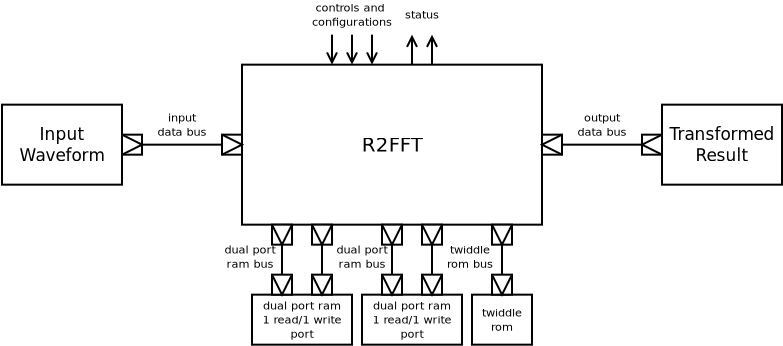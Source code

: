 <?xml version="1.0" encoding="UTF-8"?>
<dia:diagram xmlns:dia="http://www.lysator.liu.se/~alla/dia/">
  <dia:layer name="背景" visible="true" active="true">
    <dia:object type="Standard - Box" version="0" id="O0">
      <dia:attribute name="obj_pos">
        <dia:point val="22,6"/>
      </dia:attribute>
      <dia:attribute name="obj_bb">
        <dia:rectangle val="21.95,5.95;37.05,14.05"/>
      </dia:attribute>
      <dia:attribute name="elem_corner">
        <dia:point val="22,6"/>
      </dia:attribute>
      <dia:attribute name="elem_width">
        <dia:real val="15"/>
      </dia:attribute>
      <dia:attribute name="elem_height">
        <dia:real val="8"/>
      </dia:attribute>
      <dia:attribute name="show_background">
        <dia:boolean val="true"/>
      </dia:attribute>
    </dia:object>
    <dia:object type="Standard - Text" version="1" id="O1">
      <dia:attribute name="obj_pos">
        <dia:point val="29.5,10"/>
      </dia:attribute>
      <dia:attribute name="obj_bb">
        <dia:rectangle val="27.984,9.425;31.016,10.575"/>
      </dia:attribute>
      <dia:attribute name="text">
        <dia:composite type="text">
          <dia:attribute name="string">
            <dia:string>#R2FFT#</dia:string>
          </dia:attribute>
          <dia:attribute name="font">
            <dia:font family="DejaVu Sans" style="0" name="Courier"/>
          </dia:attribute>
          <dia:attribute name="height">
            <dia:real val="1.235"/>
          </dia:attribute>
          <dia:attribute name="pos">
            <dia:point val="29.5,10.342"/>
          </dia:attribute>
          <dia:attribute name="color">
            <dia:color val="#000000"/>
          </dia:attribute>
          <dia:attribute name="alignment">
            <dia:enum val="1"/>
          </dia:attribute>
        </dia:composite>
      </dia:attribute>
      <dia:attribute name="valign">
        <dia:enum val="2"/>
      </dia:attribute>
      <dia:connections>
        <dia:connection handle="0" to="O0" connection="8"/>
      </dia:connections>
    </dia:object>
    <dia:object type="Standard - Box" version="0" id="O2">
      <dia:attribute name="obj_pos">
        <dia:point val="21,9.5"/>
      </dia:attribute>
      <dia:attribute name="obj_bb">
        <dia:rectangle val="20.95,9.45;22.05,10.55"/>
      </dia:attribute>
      <dia:attribute name="elem_corner">
        <dia:point val="21,9.5"/>
      </dia:attribute>
      <dia:attribute name="elem_width">
        <dia:real val="1"/>
      </dia:attribute>
      <dia:attribute name="elem_height">
        <dia:real val="1"/>
      </dia:attribute>
      <dia:attribute name="show_background">
        <dia:boolean val="true"/>
      </dia:attribute>
    </dia:object>
    <dia:object type="Standard - PolyLine" version="0" id="O3">
      <dia:attribute name="obj_pos">
        <dia:point val="21,9.5"/>
      </dia:attribute>
      <dia:attribute name="obj_bb">
        <dia:rectangle val="20.933,9.433;22.112,10.567"/>
      </dia:attribute>
      <dia:attribute name="poly_points">
        <dia:point val="21,9.5"/>
        <dia:point val="22,10"/>
        <dia:point val="21,10.5"/>
      </dia:attribute>
      <dia:connections>
        <dia:connection handle="0" to="O2" connection="0"/>
        <dia:connection handle="1" to="O0" connection="3"/>
        <dia:connection handle="2" to="O2" connection="5"/>
      </dia:connections>
    </dia:object>
    <dia:object type="Standard - Box" version="0" id="O4">
      <dia:attribute name="obj_pos">
        <dia:point val="16,9.5"/>
      </dia:attribute>
      <dia:attribute name="obj_bb">
        <dia:rectangle val="15.95,9.45;17.05,10.55"/>
      </dia:attribute>
      <dia:attribute name="elem_corner">
        <dia:point val="16,9.5"/>
      </dia:attribute>
      <dia:attribute name="elem_width">
        <dia:real val="1"/>
      </dia:attribute>
      <dia:attribute name="elem_height">
        <dia:real val="1"/>
      </dia:attribute>
      <dia:attribute name="show_background">
        <dia:boolean val="true"/>
      </dia:attribute>
    </dia:object>
    <dia:object type="Standard - PolyLine" version="0" id="O5">
      <dia:attribute name="obj_pos">
        <dia:point val="16,9.5"/>
      </dia:attribute>
      <dia:attribute name="obj_bb">
        <dia:rectangle val="15.933,9.433;17.112,10.567"/>
      </dia:attribute>
      <dia:attribute name="poly_points">
        <dia:point val="16,9.5"/>
        <dia:point val="17,10"/>
        <dia:point val="16,10.5"/>
      </dia:attribute>
      <dia:connections>
        <dia:connection handle="0" to="O4" connection="0"/>
        <dia:connection handle="1" to="O4" connection="4"/>
        <dia:connection handle="2" to="O4" connection="5"/>
      </dia:connections>
    </dia:object>
    <dia:object type="Standard - PolyLine" version="0" id="O6">
      <dia:attribute name="obj_pos">
        <dia:point val="17,10"/>
      </dia:attribute>
      <dia:attribute name="obj_bb">
        <dia:rectangle val="16.95,9.95;21.05,10.05"/>
      </dia:attribute>
      <dia:attribute name="poly_points">
        <dia:point val="17,10"/>
        <dia:point val="21,10"/>
      </dia:attribute>
      <dia:connections>
        <dia:connection handle="0" to="O4" connection="4"/>
        <dia:connection handle="1" to="O2" connection="3"/>
      </dia:connections>
    </dia:object>
    <dia:object type="Standard - Box" version="0" id="O7">
      <dia:attribute name="obj_pos">
        <dia:point val="10,8"/>
      </dia:attribute>
      <dia:attribute name="obj_bb">
        <dia:rectangle val="9.95,7.95;16.05,12.05"/>
      </dia:attribute>
      <dia:attribute name="elem_corner">
        <dia:point val="10,8"/>
      </dia:attribute>
      <dia:attribute name="elem_width">
        <dia:real val="6"/>
      </dia:attribute>
      <dia:attribute name="elem_height">
        <dia:real val="4"/>
      </dia:attribute>
      <dia:attribute name="show_background">
        <dia:boolean val="true"/>
      </dia:attribute>
    </dia:object>
    <dia:object type="Standard - Text" version="1" id="O8">
      <dia:attribute name="obj_pos">
        <dia:point val="13,10"/>
      </dia:attribute>
      <dia:attribute name="obj_bb">
        <dia:rectangle val="10.85,8.977;15.15,11.023"/>
      </dia:attribute>
      <dia:attribute name="text">
        <dia:composite type="text">
          <dia:attribute name="string">
            <dia:string>#Input
Waveform#</dia:string>
          </dia:attribute>
          <dia:attribute name="font">
            <dia:font family="DejaVu Sans" style="0" name="Courier"/>
          </dia:attribute>
          <dia:attribute name="height">
            <dia:real val="1.058"/>
          </dia:attribute>
          <dia:attribute name="pos">
            <dia:point val="13,9.765"/>
          </dia:attribute>
          <dia:attribute name="color">
            <dia:color val="#000000"/>
          </dia:attribute>
          <dia:attribute name="alignment">
            <dia:enum val="1"/>
          </dia:attribute>
        </dia:composite>
      </dia:attribute>
      <dia:attribute name="valign">
        <dia:enum val="2"/>
      </dia:attribute>
      <dia:connections>
        <dia:connection handle="0" to="O7" connection="8"/>
      </dia:connections>
    </dia:object>
    <dia:object type="Standard - Text" version="1" id="O9">
      <dia:attribute name="obj_pos">
        <dia:point val="19,9"/>
      </dia:attribute>
      <dia:attribute name="obj_bb">
        <dia:rectangle val="17.77,8.318;20.23,9.682"/>
      </dia:attribute>
      <dia:attribute name="text">
        <dia:composite type="text">
          <dia:attribute name="string">
            <dia:string>#input
data bus#</dia:string>
          </dia:attribute>
          <dia:attribute name="font">
            <dia:font family="DejaVu Sans" style="0" name="Courier"/>
          </dia:attribute>
          <dia:attribute name="height">
            <dia:real val="0.706"/>
          </dia:attribute>
          <dia:attribute name="pos">
            <dia:point val="19,8.843"/>
          </dia:attribute>
          <dia:attribute name="color">
            <dia:color val="#000000"/>
          </dia:attribute>
          <dia:attribute name="alignment">
            <dia:enum val="1"/>
          </dia:attribute>
        </dia:composite>
      </dia:attribute>
      <dia:attribute name="valign">
        <dia:enum val="2"/>
      </dia:attribute>
    </dia:object>
    <dia:object type="Standard - Box" version="0" id="O10">
      <dia:attribute name="obj_pos">
        <dia:point val="23.5,14"/>
      </dia:attribute>
      <dia:attribute name="obj_bb">
        <dia:rectangle val="23.45,13.95;24.55,15.05"/>
      </dia:attribute>
      <dia:attribute name="elem_corner">
        <dia:point val="23.5,14"/>
      </dia:attribute>
      <dia:attribute name="elem_width">
        <dia:real val="1"/>
      </dia:attribute>
      <dia:attribute name="elem_height">
        <dia:real val="1"/>
      </dia:attribute>
      <dia:attribute name="show_background">
        <dia:boolean val="true"/>
      </dia:attribute>
    </dia:object>
    <dia:object type="Standard - PolyLine" version="0" id="O11">
      <dia:attribute name="obj_pos">
        <dia:point val="23.5,14"/>
      </dia:attribute>
      <dia:attribute name="obj_bb">
        <dia:rectangle val="23.433,13.933;24.567,15.112"/>
      </dia:attribute>
      <dia:attribute name="poly_points">
        <dia:point val="23.5,14"/>
        <dia:point val="24,15"/>
        <dia:point val="24.5,14"/>
      </dia:attribute>
      <dia:connections>
        <dia:connection handle="0" to="O10" connection="0"/>
        <dia:connection handle="1" to="O10" connection="6"/>
        <dia:connection handle="2" to="O10" connection="2"/>
      </dia:connections>
    </dia:object>
    <dia:object type="Standard - Box" version="0" id="O12">
      <dia:attribute name="obj_pos">
        <dia:point val="25.5,14"/>
      </dia:attribute>
      <dia:attribute name="obj_bb">
        <dia:rectangle val="25.45,13.95;26.55,15.05"/>
      </dia:attribute>
      <dia:attribute name="elem_corner">
        <dia:point val="25.5,14"/>
      </dia:attribute>
      <dia:attribute name="elem_width">
        <dia:real val="1"/>
      </dia:attribute>
      <dia:attribute name="elem_height">
        <dia:real val="1"/>
      </dia:attribute>
      <dia:attribute name="show_background">
        <dia:boolean val="true"/>
      </dia:attribute>
    </dia:object>
    <dia:object type="Standard - PolyLine" version="0" id="O13">
      <dia:attribute name="obj_pos">
        <dia:point val="25.5,14"/>
      </dia:attribute>
      <dia:attribute name="obj_bb">
        <dia:rectangle val="25.433,13.933;26.567,15.112"/>
      </dia:attribute>
      <dia:attribute name="poly_points">
        <dia:point val="25.5,14"/>
        <dia:point val="26,15"/>
        <dia:point val="26.5,14"/>
      </dia:attribute>
      <dia:connections>
        <dia:connection handle="0" to="O12" connection="0"/>
        <dia:connection handle="1" to="O12" connection="6"/>
        <dia:connection handle="2" to="O12" connection="2"/>
      </dia:connections>
    </dia:object>
    <dia:object type="Standard - Box" version="0" id="O14">
      <dia:attribute name="obj_pos">
        <dia:point val="29,14"/>
      </dia:attribute>
      <dia:attribute name="obj_bb">
        <dia:rectangle val="28.95,13.95;30.05,15.05"/>
      </dia:attribute>
      <dia:attribute name="elem_corner">
        <dia:point val="29,14"/>
      </dia:attribute>
      <dia:attribute name="elem_width">
        <dia:real val="1"/>
      </dia:attribute>
      <dia:attribute name="elem_height">
        <dia:real val="1"/>
      </dia:attribute>
      <dia:attribute name="show_background">
        <dia:boolean val="true"/>
      </dia:attribute>
    </dia:object>
    <dia:object type="Standard - PolyLine" version="0" id="O15">
      <dia:attribute name="obj_pos">
        <dia:point val="29,14"/>
      </dia:attribute>
      <dia:attribute name="obj_bb">
        <dia:rectangle val="28.933,13.933;30.067,15.112"/>
      </dia:attribute>
      <dia:attribute name="poly_points">
        <dia:point val="29,14"/>
        <dia:point val="29.5,15"/>
        <dia:point val="30,14"/>
      </dia:attribute>
      <dia:connections>
        <dia:connection handle="0" to="O14" connection="0"/>
        <dia:connection handle="1" to="O14" connection="6"/>
        <dia:connection handle="2" to="O14" connection="2"/>
      </dia:connections>
    </dia:object>
    <dia:object type="Standard - Box" version="0" id="O16">
      <dia:attribute name="obj_pos">
        <dia:point val="31,14"/>
      </dia:attribute>
      <dia:attribute name="obj_bb">
        <dia:rectangle val="30.95,13.95;32.05,15.05"/>
      </dia:attribute>
      <dia:attribute name="elem_corner">
        <dia:point val="31,14"/>
      </dia:attribute>
      <dia:attribute name="elem_width">
        <dia:real val="1"/>
      </dia:attribute>
      <dia:attribute name="elem_height">
        <dia:real val="1"/>
      </dia:attribute>
      <dia:attribute name="show_background">
        <dia:boolean val="true"/>
      </dia:attribute>
    </dia:object>
    <dia:object type="Standard - PolyLine" version="0" id="O17">
      <dia:attribute name="obj_pos">
        <dia:point val="31,14"/>
      </dia:attribute>
      <dia:attribute name="obj_bb">
        <dia:rectangle val="30.933,13.933;32.067,15.112"/>
      </dia:attribute>
      <dia:attribute name="poly_points">
        <dia:point val="31,14"/>
        <dia:point val="31.5,15"/>
        <dia:point val="32,14"/>
      </dia:attribute>
      <dia:connections>
        <dia:connection handle="0" to="O16" connection="0"/>
        <dia:connection handle="1" to="O16" connection="6"/>
        <dia:connection handle="2" to="O16" connection="2"/>
      </dia:connections>
    </dia:object>
    <dia:object type="Standard - Box" version="0" id="O18">
      <dia:attribute name="obj_pos">
        <dia:point val="34.5,14"/>
      </dia:attribute>
      <dia:attribute name="obj_bb">
        <dia:rectangle val="34.45,13.95;35.55,15.05"/>
      </dia:attribute>
      <dia:attribute name="elem_corner">
        <dia:point val="34.5,14"/>
      </dia:attribute>
      <dia:attribute name="elem_width">
        <dia:real val="1"/>
      </dia:attribute>
      <dia:attribute name="elem_height">
        <dia:real val="1"/>
      </dia:attribute>
      <dia:attribute name="show_background">
        <dia:boolean val="true"/>
      </dia:attribute>
    </dia:object>
    <dia:object type="Standard - PolyLine" version="0" id="O19">
      <dia:attribute name="obj_pos">
        <dia:point val="34.5,14"/>
      </dia:attribute>
      <dia:attribute name="obj_bb">
        <dia:rectangle val="34.433,13.933;35.567,15.112"/>
      </dia:attribute>
      <dia:attribute name="poly_points">
        <dia:point val="34.5,14"/>
        <dia:point val="35,15"/>
        <dia:point val="35.5,14"/>
      </dia:attribute>
      <dia:connections>
        <dia:connection handle="0" to="O18" connection="0"/>
        <dia:connection handle="1" to="O18" connection="6"/>
        <dia:connection handle="2" to="O18" connection="2"/>
      </dia:connections>
    </dia:object>
    <dia:object type="Standard - Box" version="0" id="O20">
      <dia:attribute name="obj_pos">
        <dia:point val="22.5,17.5"/>
      </dia:attribute>
      <dia:attribute name="obj_bb">
        <dia:rectangle val="22.45,17.45;27.55,20.05"/>
      </dia:attribute>
      <dia:attribute name="elem_corner">
        <dia:point val="22.5,17.5"/>
      </dia:attribute>
      <dia:attribute name="elem_width">
        <dia:real val="5"/>
      </dia:attribute>
      <dia:attribute name="elem_height">
        <dia:real val="2.5"/>
      </dia:attribute>
      <dia:attribute name="show_background">
        <dia:boolean val="true"/>
      </dia:attribute>
    </dia:object>
    <dia:object type="Standard - Box" version="0" id="O21">
      <dia:attribute name="obj_pos">
        <dia:point val="28,17.5"/>
      </dia:attribute>
      <dia:attribute name="obj_bb">
        <dia:rectangle val="27.95,17.45;33.05,20.05"/>
      </dia:attribute>
      <dia:attribute name="elem_corner">
        <dia:point val="28,17.5"/>
      </dia:attribute>
      <dia:attribute name="elem_width">
        <dia:real val="5"/>
      </dia:attribute>
      <dia:attribute name="elem_height">
        <dia:real val="2.5"/>
      </dia:attribute>
      <dia:attribute name="show_background">
        <dia:boolean val="true"/>
      </dia:attribute>
    </dia:object>
    <dia:object type="Standard - Box" version="0" id="O22">
      <dia:attribute name="obj_pos">
        <dia:point val="33.5,17.5"/>
      </dia:attribute>
      <dia:attribute name="obj_bb">
        <dia:rectangle val="33.45,17.45;36.55,20.05"/>
      </dia:attribute>
      <dia:attribute name="elem_corner">
        <dia:point val="33.5,17.5"/>
      </dia:attribute>
      <dia:attribute name="elem_width">
        <dia:real val="3"/>
      </dia:attribute>
      <dia:attribute name="elem_height">
        <dia:real val="2.5"/>
      </dia:attribute>
      <dia:attribute name="show_background">
        <dia:boolean val="true"/>
      </dia:attribute>
    </dia:object>
    <dia:object type="Standard - Box" version="0" id="O23">
      <dia:attribute name="obj_pos">
        <dia:point val="23.5,16.5"/>
      </dia:attribute>
      <dia:attribute name="obj_bb">
        <dia:rectangle val="23.45,16.45;24.55,17.55"/>
      </dia:attribute>
      <dia:attribute name="elem_corner">
        <dia:point val="23.5,16.5"/>
      </dia:attribute>
      <dia:attribute name="elem_width">
        <dia:real val="1"/>
      </dia:attribute>
      <dia:attribute name="elem_height">
        <dia:real val="1"/>
      </dia:attribute>
      <dia:attribute name="show_background">
        <dia:boolean val="true"/>
      </dia:attribute>
    </dia:object>
    <dia:object type="Standard - PolyLine" version="0" id="O24">
      <dia:attribute name="obj_pos">
        <dia:point val="23.5,16.5"/>
      </dia:attribute>
      <dia:attribute name="obj_bb">
        <dia:rectangle val="23.433,16.433;24.567,17.612"/>
      </dia:attribute>
      <dia:attribute name="poly_points">
        <dia:point val="23.5,16.5"/>
        <dia:point val="24,17.5"/>
        <dia:point val="24.5,16.5"/>
      </dia:attribute>
      <dia:connections>
        <dia:connection handle="0" to="O23" connection="0"/>
        <dia:connection handle="1" to="O23" connection="6"/>
        <dia:connection handle="2" to="O23" connection="2"/>
      </dia:connections>
    </dia:object>
    <dia:object type="Standard - Box" version="0" id="O25">
      <dia:attribute name="obj_pos">
        <dia:point val="25.5,16.5"/>
      </dia:attribute>
      <dia:attribute name="obj_bb">
        <dia:rectangle val="25.45,16.45;26.55,17.55"/>
      </dia:attribute>
      <dia:attribute name="elem_corner">
        <dia:point val="25.5,16.5"/>
      </dia:attribute>
      <dia:attribute name="elem_width">
        <dia:real val="1"/>
      </dia:attribute>
      <dia:attribute name="elem_height">
        <dia:real val="1"/>
      </dia:attribute>
      <dia:attribute name="show_background">
        <dia:boolean val="true"/>
      </dia:attribute>
    </dia:object>
    <dia:object type="Standard - PolyLine" version="0" id="O26">
      <dia:attribute name="obj_pos">
        <dia:point val="25.5,16.5"/>
      </dia:attribute>
      <dia:attribute name="obj_bb">
        <dia:rectangle val="25.433,16.433;26.567,17.612"/>
      </dia:attribute>
      <dia:attribute name="poly_points">
        <dia:point val="25.5,16.5"/>
        <dia:point val="26,17.5"/>
        <dia:point val="26.5,16.5"/>
      </dia:attribute>
      <dia:connections>
        <dia:connection handle="0" to="O25" connection="0"/>
        <dia:connection handle="1" to="O25" connection="6"/>
        <dia:connection handle="2" to="O25" connection="2"/>
      </dia:connections>
    </dia:object>
    <dia:object type="Standard - Box" version="0" id="O27">
      <dia:attribute name="obj_pos">
        <dia:point val="29,16.5"/>
      </dia:attribute>
      <dia:attribute name="obj_bb">
        <dia:rectangle val="28.95,16.45;30.05,17.55"/>
      </dia:attribute>
      <dia:attribute name="elem_corner">
        <dia:point val="29,16.5"/>
      </dia:attribute>
      <dia:attribute name="elem_width">
        <dia:real val="1"/>
      </dia:attribute>
      <dia:attribute name="elem_height">
        <dia:real val="1"/>
      </dia:attribute>
      <dia:attribute name="show_background">
        <dia:boolean val="true"/>
      </dia:attribute>
    </dia:object>
    <dia:object type="Standard - PolyLine" version="0" id="O28">
      <dia:attribute name="obj_pos">
        <dia:point val="29,16.5"/>
      </dia:attribute>
      <dia:attribute name="obj_bb">
        <dia:rectangle val="28.933,16.433;30.067,17.612"/>
      </dia:attribute>
      <dia:attribute name="poly_points">
        <dia:point val="29,16.5"/>
        <dia:point val="29.5,17.5"/>
        <dia:point val="30,16.5"/>
      </dia:attribute>
      <dia:connections>
        <dia:connection handle="0" to="O27" connection="0"/>
        <dia:connection handle="1" to="O27" connection="6"/>
        <dia:connection handle="2" to="O27" connection="2"/>
      </dia:connections>
    </dia:object>
    <dia:object type="Standard - Box" version="0" id="O29">
      <dia:attribute name="obj_pos">
        <dia:point val="31,16.5"/>
      </dia:attribute>
      <dia:attribute name="obj_bb">
        <dia:rectangle val="30.95,16.45;32.05,17.55"/>
      </dia:attribute>
      <dia:attribute name="elem_corner">
        <dia:point val="31,16.5"/>
      </dia:attribute>
      <dia:attribute name="elem_width">
        <dia:real val="1"/>
      </dia:attribute>
      <dia:attribute name="elem_height">
        <dia:real val="1"/>
      </dia:attribute>
      <dia:attribute name="show_background">
        <dia:boolean val="true"/>
      </dia:attribute>
    </dia:object>
    <dia:object type="Standard - PolyLine" version="0" id="O30">
      <dia:attribute name="obj_pos">
        <dia:point val="31,16.5"/>
      </dia:attribute>
      <dia:attribute name="obj_bb">
        <dia:rectangle val="30.933,16.433;32.067,17.612"/>
      </dia:attribute>
      <dia:attribute name="poly_points">
        <dia:point val="31,16.5"/>
        <dia:point val="31.5,17.5"/>
        <dia:point val="32,16.5"/>
      </dia:attribute>
      <dia:connections>
        <dia:connection handle="0" to="O29" connection="0"/>
        <dia:connection handle="1" to="O29" connection="6"/>
        <dia:connection handle="2" to="O29" connection="2"/>
      </dia:connections>
    </dia:object>
    <dia:object type="Standard - Box" version="0" id="O31">
      <dia:attribute name="obj_pos">
        <dia:point val="34.5,16.5"/>
      </dia:attribute>
      <dia:attribute name="obj_bb">
        <dia:rectangle val="34.45,16.45;35.55,17.55"/>
      </dia:attribute>
      <dia:attribute name="elem_corner">
        <dia:point val="34.5,16.5"/>
      </dia:attribute>
      <dia:attribute name="elem_width">
        <dia:real val="1"/>
      </dia:attribute>
      <dia:attribute name="elem_height">
        <dia:real val="1"/>
      </dia:attribute>
      <dia:attribute name="show_background">
        <dia:boolean val="true"/>
      </dia:attribute>
    </dia:object>
    <dia:object type="Standard - PolyLine" version="0" id="O32">
      <dia:attribute name="obj_pos">
        <dia:point val="34.5,16.5"/>
      </dia:attribute>
      <dia:attribute name="obj_bb">
        <dia:rectangle val="34.433,16.433;35.567,17.612"/>
      </dia:attribute>
      <dia:attribute name="poly_points">
        <dia:point val="34.5,16.5"/>
        <dia:point val="35,17.5"/>
        <dia:point val="35.5,16.5"/>
      </dia:attribute>
      <dia:connections>
        <dia:connection handle="0" to="O31" connection="0"/>
        <dia:connection handle="1" to="O31" connection="6"/>
        <dia:connection handle="2" to="O31" connection="2"/>
      </dia:connections>
    </dia:object>
    <dia:object type="Standard - PolyLine" version="0" id="O33">
      <dia:attribute name="obj_pos">
        <dia:point val="24,15"/>
      </dia:attribute>
      <dia:attribute name="obj_bb">
        <dia:rectangle val="23.95,14.95;24.05,16.55"/>
      </dia:attribute>
      <dia:attribute name="poly_points">
        <dia:point val="24,15"/>
        <dia:point val="24,16.5"/>
      </dia:attribute>
      <dia:connections>
        <dia:connection handle="0" to="O10" connection="6"/>
        <dia:connection handle="1" to="O23" connection="1"/>
      </dia:connections>
    </dia:object>
    <dia:object type="Standard - PolyLine" version="0" id="O34">
      <dia:attribute name="obj_pos">
        <dia:point val="26,15"/>
      </dia:attribute>
      <dia:attribute name="obj_bb">
        <dia:rectangle val="25.95,14.95;26.05,16.55"/>
      </dia:attribute>
      <dia:attribute name="poly_points">
        <dia:point val="26,15"/>
        <dia:point val="26,16.5"/>
      </dia:attribute>
      <dia:connections>
        <dia:connection handle="0" to="O12" connection="6"/>
        <dia:connection handle="1" to="O25" connection="1"/>
      </dia:connections>
    </dia:object>
    <dia:object type="Standard - PolyLine" version="0" id="O35">
      <dia:attribute name="obj_pos">
        <dia:point val="29.5,15"/>
      </dia:attribute>
      <dia:attribute name="obj_bb">
        <dia:rectangle val="29.45,14.95;29.55,16.55"/>
      </dia:attribute>
      <dia:attribute name="poly_points">
        <dia:point val="29.5,15"/>
        <dia:point val="29.5,16.5"/>
      </dia:attribute>
      <dia:connections>
        <dia:connection handle="0" to="O14" connection="6"/>
        <dia:connection handle="1" to="O27" connection="1"/>
      </dia:connections>
    </dia:object>
    <dia:object type="Standard - PolyLine" version="0" id="O36">
      <dia:attribute name="obj_pos">
        <dia:point val="31.5,15"/>
      </dia:attribute>
      <dia:attribute name="obj_bb">
        <dia:rectangle val="31.45,14.95;31.55,16.55"/>
      </dia:attribute>
      <dia:attribute name="poly_points">
        <dia:point val="31.5,15"/>
        <dia:point val="31.5,16.5"/>
      </dia:attribute>
      <dia:connections>
        <dia:connection handle="0" to="O16" connection="6"/>
        <dia:connection handle="1" to="O29" connection="1"/>
      </dia:connections>
    </dia:object>
    <dia:object type="Standard - PolyLine" version="0" id="O37">
      <dia:attribute name="obj_pos">
        <dia:point val="35,15"/>
      </dia:attribute>
      <dia:attribute name="obj_bb">
        <dia:rectangle val="34.95,14.95;35.05,16.55"/>
      </dia:attribute>
      <dia:attribute name="poly_points">
        <dia:point val="35,15"/>
        <dia:point val="35,16.5"/>
      </dia:attribute>
      <dia:connections>
        <dia:connection handle="0" to="O18" connection="6"/>
        <dia:connection handle="1" to="O31" connection="1"/>
      </dia:connections>
    </dia:object>
    <dia:object type="Standard - Text" version="1" id="O38">
      <dia:attribute name="obj_pos">
        <dia:point val="25,18.75"/>
      </dia:attribute>
      <dia:attribute name="obj_bb">
        <dia:rectangle val="23.019,17.691;26.998,19.809"/>
      </dia:attribute>
      <dia:attribute name="text">
        <dia:composite type="text">
          <dia:attribute name="string">
            <dia:string>#dual port ram
1 read/1 write
port#</dia:string>
          </dia:attribute>
          <dia:attribute name="font">
            <dia:font family="DejaVu Sans" style="0" name="Courier"/>
          </dia:attribute>
          <dia:attribute name="height">
            <dia:real val="0.706"/>
          </dia:attribute>
          <dia:attribute name="pos">
            <dia:point val="25,18.233"/>
          </dia:attribute>
          <dia:attribute name="color">
            <dia:color val="#000000"/>
          </dia:attribute>
          <dia:attribute name="alignment">
            <dia:enum val="1"/>
          </dia:attribute>
        </dia:composite>
      </dia:attribute>
      <dia:attribute name="valign">
        <dia:enum val="2"/>
      </dia:attribute>
      <dia:connections>
        <dia:connection handle="0" to="O20" connection="8"/>
      </dia:connections>
    </dia:object>
    <dia:object type="Standard - Text" version="1" id="O39">
      <dia:attribute name="obj_pos">
        <dia:point val="30.5,18.75"/>
      </dia:attribute>
      <dia:attribute name="obj_bb">
        <dia:rectangle val="28.519,17.716;32.481,19.784"/>
      </dia:attribute>
      <dia:attribute name="text">
        <dia:composite type="text">
          <dia:attribute name="string">
            <dia:string>#dual port ram
1 read/1 write
port#</dia:string>
          </dia:attribute>
          <dia:attribute name="font">
            <dia:font family="DejaVu Sans" style="0" name="Courier"/>
          </dia:attribute>
          <dia:attribute name="height">
            <dia:real val="0.706"/>
          </dia:attribute>
          <dia:attribute name="pos">
            <dia:point val="30.5,18.241"/>
          </dia:attribute>
          <dia:attribute name="color">
            <dia:color val="#000000"/>
          </dia:attribute>
          <dia:attribute name="alignment">
            <dia:enum val="1"/>
          </dia:attribute>
        </dia:composite>
      </dia:attribute>
      <dia:attribute name="valign">
        <dia:enum val="2"/>
      </dia:attribute>
      <dia:connections>
        <dia:connection handle="0" to="O21" connection="8"/>
      </dia:connections>
    </dia:object>
    <dia:object type="Standard - Text" version="1" id="O40">
      <dia:attribute name="obj_pos">
        <dia:point val="35,18.75"/>
      </dia:attribute>
      <dia:attribute name="obj_bb">
        <dia:rectangle val="33.969,18.044;36.048,19.456"/>
      </dia:attribute>
      <dia:attribute name="text">
        <dia:composite type="text">
          <dia:attribute name="string">
            <dia:string>#twiddle
rom#</dia:string>
          </dia:attribute>
          <dia:attribute name="font">
            <dia:font family="DejaVu Sans" style="0" name="Courier"/>
          </dia:attribute>
          <dia:attribute name="height">
            <dia:real val="0.706"/>
          </dia:attribute>
          <dia:attribute name="pos">
            <dia:point val="35,18.585"/>
          </dia:attribute>
          <dia:attribute name="color">
            <dia:color val="#000000"/>
          </dia:attribute>
          <dia:attribute name="alignment">
            <dia:enum val="1"/>
          </dia:attribute>
        </dia:composite>
      </dia:attribute>
      <dia:attribute name="valign">
        <dia:enum val="2"/>
      </dia:attribute>
      <dia:connections>
        <dia:connection handle="0" to="O22" connection="8"/>
      </dia:connections>
    </dia:object>
    <dia:object type="Standard - Text" version="1" id="O41">
      <dia:attribute name="obj_pos">
        <dia:point val="22.4,15.6"/>
      </dia:attribute>
      <dia:attribute name="obj_bb">
        <dia:rectangle val="21.122,14.918;23.677,16.282"/>
      </dia:attribute>
      <dia:attribute name="text">
        <dia:composite type="text">
          <dia:attribute name="string">
            <dia:string>#dual port
ram bus#</dia:string>
          </dia:attribute>
          <dia:attribute name="font">
            <dia:font family="DejaVu Sans" style="0" name="Courier"/>
          </dia:attribute>
          <dia:attribute name="height">
            <dia:real val="0.706"/>
          </dia:attribute>
          <dia:attribute name="pos">
            <dia:point val="22.4,15.444"/>
          </dia:attribute>
          <dia:attribute name="color">
            <dia:color val="#000000"/>
          </dia:attribute>
          <dia:attribute name="alignment">
            <dia:enum val="1"/>
          </dia:attribute>
        </dia:composite>
      </dia:attribute>
      <dia:attribute name="valign">
        <dia:enum val="2"/>
      </dia:attribute>
    </dia:object>
    <dia:object type="Standard - Text" version="1" id="O42">
      <dia:attribute name="obj_pos">
        <dia:point val="28,15.6"/>
      </dia:attribute>
      <dia:attribute name="obj_bb">
        <dia:rectangle val="26.723,14.918;29.277,16.282"/>
      </dia:attribute>
      <dia:attribute name="text">
        <dia:composite type="text">
          <dia:attribute name="string">
            <dia:string>#dual port
ram bus#</dia:string>
          </dia:attribute>
          <dia:attribute name="font">
            <dia:font family="DejaVu Sans" style="0" name="Courier"/>
          </dia:attribute>
          <dia:attribute name="height">
            <dia:real val="0.706"/>
          </dia:attribute>
          <dia:attribute name="pos">
            <dia:point val="28,15.444"/>
          </dia:attribute>
          <dia:attribute name="color">
            <dia:color val="#000000"/>
          </dia:attribute>
          <dia:attribute name="alignment">
            <dia:enum val="1"/>
          </dia:attribute>
        </dia:composite>
      </dia:attribute>
      <dia:attribute name="valign">
        <dia:enum val="2"/>
      </dia:attribute>
    </dia:object>
    <dia:object type="Standard - Text" version="1" id="O43">
      <dia:attribute name="obj_pos">
        <dia:point val="33.4,15.6"/>
      </dia:attribute>
      <dia:attribute name="obj_bb">
        <dia:rectangle val="32.248,14.894;34.569,16.306"/>
      </dia:attribute>
      <dia:attribute name="text">
        <dia:composite type="text">
          <dia:attribute name="string">
            <dia:string>#twiddle
rom bus#</dia:string>
          </dia:attribute>
          <dia:attribute name="font">
            <dia:font family="DejaVu Sans" style="0" name="Courier"/>
          </dia:attribute>
          <dia:attribute name="height">
            <dia:real val="0.706"/>
          </dia:attribute>
          <dia:attribute name="pos">
            <dia:point val="33.4,15.435"/>
          </dia:attribute>
          <dia:attribute name="color">
            <dia:color val="#000000"/>
          </dia:attribute>
          <dia:attribute name="alignment">
            <dia:enum val="1"/>
          </dia:attribute>
        </dia:composite>
      </dia:attribute>
      <dia:attribute name="valign">
        <dia:enum val="2"/>
      </dia:attribute>
    </dia:object>
    <dia:object type="Standard - Box" version="0" id="O44">
      <dia:attribute name="obj_pos">
        <dia:point val="42,9.5"/>
      </dia:attribute>
      <dia:attribute name="obj_bb">
        <dia:rectangle val="41.95,9.45;43.05,10.55"/>
      </dia:attribute>
      <dia:attribute name="elem_corner">
        <dia:point val="42,9.5"/>
      </dia:attribute>
      <dia:attribute name="elem_width">
        <dia:real val="1"/>
      </dia:attribute>
      <dia:attribute name="elem_height">
        <dia:real val="1"/>
      </dia:attribute>
      <dia:attribute name="show_background">
        <dia:boolean val="true"/>
      </dia:attribute>
    </dia:object>
    <dia:object type="Standard - PolyLine" version="0" id="O45">
      <dia:attribute name="obj_pos">
        <dia:point val="43,9.5"/>
      </dia:attribute>
      <dia:attribute name="obj_bb">
        <dia:rectangle val="41.888,9.433;43.067,10.567"/>
      </dia:attribute>
      <dia:attribute name="poly_points">
        <dia:point val="43,9.5"/>
        <dia:point val="42,10"/>
        <dia:point val="43,10.5"/>
      </dia:attribute>
      <dia:connections>
        <dia:connection handle="0" to="O44" connection="2"/>
        <dia:connection handle="1" to="O44" connection="3"/>
        <dia:connection handle="2" to="O44" connection="7"/>
      </dia:connections>
    </dia:object>
    <dia:object type="Standard - Box" version="0" id="O46">
      <dia:attribute name="obj_pos">
        <dia:point val="37,9.5"/>
      </dia:attribute>
      <dia:attribute name="obj_bb">
        <dia:rectangle val="36.95,9.45;38.05,10.55"/>
      </dia:attribute>
      <dia:attribute name="elem_corner">
        <dia:point val="37,9.5"/>
      </dia:attribute>
      <dia:attribute name="elem_width">
        <dia:real val="1"/>
      </dia:attribute>
      <dia:attribute name="elem_height">
        <dia:real val="1"/>
      </dia:attribute>
      <dia:attribute name="show_background">
        <dia:boolean val="true"/>
      </dia:attribute>
    </dia:object>
    <dia:object type="Standard - PolyLine" version="0" id="O47">
      <dia:attribute name="obj_pos">
        <dia:point val="38,9.5"/>
      </dia:attribute>
      <dia:attribute name="obj_bb">
        <dia:rectangle val="36.888,9.433;38.067,10.567"/>
      </dia:attribute>
      <dia:attribute name="poly_points">
        <dia:point val="38,9.5"/>
        <dia:point val="37,10"/>
        <dia:point val="38,10.5"/>
      </dia:attribute>
      <dia:connections>
        <dia:connection handle="0" to="O46" connection="2"/>
        <dia:connection handle="1" to="O0" connection="4"/>
        <dia:connection handle="2" to="O46" connection="7"/>
      </dia:connections>
    </dia:object>
    <dia:object type="Standard - PolyLine" version="0" id="O48">
      <dia:attribute name="obj_pos">
        <dia:point val="42,10"/>
      </dia:attribute>
      <dia:attribute name="obj_bb">
        <dia:rectangle val="37.95,9.95;42.05,10.05"/>
      </dia:attribute>
      <dia:attribute name="poly_points">
        <dia:point val="42,10"/>
        <dia:point val="38,10"/>
      </dia:attribute>
      <dia:connections>
        <dia:connection handle="0" to="O44" connection="3"/>
        <dia:connection handle="1" to="O46" connection="4"/>
      </dia:connections>
    </dia:object>
    <dia:object type="Standard - Text" version="1" id="O49">
      <dia:attribute name="obj_pos">
        <dia:point val="40,9"/>
      </dia:attribute>
      <dia:attribute name="obj_bb">
        <dia:rectangle val="38.77,8.294;41.246,9.706"/>
      </dia:attribute>
      <dia:attribute name="text">
        <dia:composite type="text">
          <dia:attribute name="string">
            <dia:string>#output
data bus#</dia:string>
          </dia:attribute>
          <dia:attribute name="font">
            <dia:font family="DejaVu Sans" style="0" name="Courier"/>
          </dia:attribute>
          <dia:attribute name="height">
            <dia:real val="0.706"/>
          </dia:attribute>
          <dia:attribute name="pos">
            <dia:point val="40,8.835"/>
          </dia:attribute>
          <dia:attribute name="color">
            <dia:color val="#000000"/>
          </dia:attribute>
          <dia:attribute name="alignment">
            <dia:enum val="1"/>
          </dia:attribute>
        </dia:composite>
      </dia:attribute>
      <dia:attribute name="valign">
        <dia:enum val="2"/>
      </dia:attribute>
    </dia:object>
    <dia:object type="Standard - Box" version="0" id="O50">
      <dia:attribute name="obj_pos">
        <dia:point val="43,8"/>
      </dia:attribute>
      <dia:attribute name="obj_bb">
        <dia:rectangle val="42.95,7.95;49.05,12.05"/>
      </dia:attribute>
      <dia:attribute name="elem_corner">
        <dia:point val="43,8"/>
      </dia:attribute>
      <dia:attribute name="elem_width">
        <dia:real val="6"/>
      </dia:attribute>
      <dia:attribute name="elem_height">
        <dia:real val="4"/>
      </dia:attribute>
      <dia:attribute name="show_background">
        <dia:boolean val="true"/>
      </dia:attribute>
    </dia:object>
    <dia:object type="Standard - Text" version="1" id="O51">
      <dia:attribute name="obj_pos">
        <dia:point val="46,10"/>
      </dia:attribute>
      <dia:attribute name="obj_bb">
        <dia:rectangle val="43.364,8.977;48.636,11.023"/>
      </dia:attribute>
      <dia:attribute name="text">
        <dia:composite type="text">
          <dia:attribute name="string">
            <dia:string>#Transformed
Result#</dia:string>
          </dia:attribute>
          <dia:attribute name="font">
            <dia:font family="DejaVu Sans" style="0" name="Courier"/>
          </dia:attribute>
          <dia:attribute name="height">
            <dia:real val="1.058"/>
          </dia:attribute>
          <dia:attribute name="pos">
            <dia:point val="46,9.765"/>
          </dia:attribute>
          <dia:attribute name="color">
            <dia:color val="#000000"/>
          </dia:attribute>
          <dia:attribute name="alignment">
            <dia:enum val="1"/>
          </dia:attribute>
        </dia:composite>
      </dia:attribute>
      <dia:attribute name="valign">
        <dia:enum val="2"/>
      </dia:attribute>
      <dia:connections>
        <dia:connection handle="0" to="O50" connection="8"/>
      </dia:connections>
    </dia:object>
    <dia:object type="Standard - PolyLine" version="0" id="O52">
      <dia:attribute name="obj_pos">
        <dia:point val="26.5,4.5"/>
      </dia:attribute>
      <dia:attribute name="obj_bb">
        <dia:rectangle val="26.169,4.45;26.831,6.112"/>
      </dia:attribute>
      <dia:attribute name="poly_points">
        <dia:point val="26.5,4.5"/>
        <dia:point val="26.5,6"/>
      </dia:attribute>
      <dia:attribute name="end_arrow">
        <dia:enum val="1"/>
      </dia:attribute>
      <dia:attribute name="end_arrow_length">
        <dia:real val="0.5"/>
      </dia:attribute>
      <dia:attribute name="end_arrow_width">
        <dia:real val="0.5"/>
      </dia:attribute>
    </dia:object>
    <dia:object type="Standard - Text" version="1" id="O53">
      <dia:attribute name="obj_pos">
        <dia:point val="27.5,3.5"/>
      </dia:attribute>
      <dia:attribute name="obj_bb">
        <dia:rectangle val="25.481,2.818;29.519,4.182"/>
      </dia:attribute>
      <dia:attribute name="text">
        <dia:composite type="text">
          <dia:attribute name="string">
            <dia:string>#controls and 
configurations#</dia:string>
          </dia:attribute>
          <dia:attribute name="font">
            <dia:font family="DejaVu Sans" style="0" name="Courier"/>
          </dia:attribute>
          <dia:attribute name="height">
            <dia:real val="0.706"/>
          </dia:attribute>
          <dia:attribute name="pos">
            <dia:point val="27.5,3.343"/>
          </dia:attribute>
          <dia:attribute name="color">
            <dia:color val="#000000"/>
          </dia:attribute>
          <dia:attribute name="alignment">
            <dia:enum val="1"/>
          </dia:attribute>
        </dia:composite>
      </dia:attribute>
      <dia:attribute name="valign">
        <dia:enum val="2"/>
      </dia:attribute>
    </dia:object>
    <dia:object type="Standard - PolyLine" version="0" id="O54">
      <dia:attribute name="obj_pos">
        <dia:point val="27.5,4.5"/>
      </dia:attribute>
      <dia:attribute name="obj_bb">
        <dia:rectangle val="27.169,4.45;27.831,6.112"/>
      </dia:attribute>
      <dia:attribute name="poly_points">
        <dia:point val="27.5,4.5"/>
        <dia:point val="27.5,6"/>
      </dia:attribute>
      <dia:attribute name="end_arrow">
        <dia:enum val="1"/>
      </dia:attribute>
      <dia:attribute name="end_arrow_length">
        <dia:real val="0.5"/>
      </dia:attribute>
      <dia:attribute name="end_arrow_width">
        <dia:real val="0.5"/>
      </dia:attribute>
    </dia:object>
    <dia:object type="Standard - PolyLine" version="0" id="O55">
      <dia:attribute name="obj_pos">
        <dia:point val="28.5,4.5"/>
      </dia:attribute>
      <dia:attribute name="obj_bb">
        <dia:rectangle val="28.169,4.45;28.831,6.112"/>
      </dia:attribute>
      <dia:attribute name="poly_points">
        <dia:point val="28.5,4.5"/>
        <dia:point val="28.5,6"/>
      </dia:attribute>
      <dia:attribute name="end_arrow">
        <dia:enum val="1"/>
      </dia:attribute>
      <dia:attribute name="end_arrow_length">
        <dia:real val="0.5"/>
      </dia:attribute>
      <dia:attribute name="end_arrow_width">
        <dia:real val="0.5"/>
      </dia:attribute>
    </dia:object>
    <dia:object type="Standard - PolyLine" version="0" id="O56">
      <dia:attribute name="obj_pos">
        <dia:point val="30.5,6"/>
      </dia:attribute>
      <dia:attribute name="obj_bb">
        <dia:rectangle val="30.169,4.388;30.831,6.05"/>
      </dia:attribute>
      <dia:attribute name="poly_points">
        <dia:point val="30.5,6"/>
        <dia:point val="30.5,4.5"/>
      </dia:attribute>
      <dia:attribute name="end_arrow">
        <dia:enum val="1"/>
      </dia:attribute>
      <dia:attribute name="end_arrow_length">
        <dia:real val="0.5"/>
      </dia:attribute>
      <dia:attribute name="end_arrow_width">
        <dia:real val="0.5"/>
      </dia:attribute>
    </dia:object>
    <dia:object type="Standard - PolyLine" version="0" id="O57">
      <dia:attribute name="obj_pos">
        <dia:point val="31.5,6"/>
      </dia:attribute>
      <dia:attribute name="obj_bb">
        <dia:rectangle val="31.169,4.388;31.831,6.05"/>
      </dia:attribute>
      <dia:attribute name="poly_points">
        <dia:point val="31.5,6"/>
        <dia:point val="31.5,4.5"/>
      </dia:attribute>
      <dia:attribute name="end_arrow">
        <dia:enum val="1"/>
      </dia:attribute>
      <dia:attribute name="end_arrow_length">
        <dia:real val="0.5"/>
      </dia:attribute>
      <dia:attribute name="end_arrow_width">
        <dia:real val="0.5"/>
      </dia:attribute>
    </dia:object>
    <dia:object type="Standard - Text" version="1" id="O58">
      <dia:attribute name="obj_pos">
        <dia:point val="31,3.5"/>
      </dia:attribute>
      <dia:attribute name="obj_bb">
        <dia:rectangle val="30.131,3.147;31.885,3.853"/>
      </dia:attribute>
      <dia:attribute name="text">
        <dia:composite type="text">
          <dia:attribute name="string">
            <dia:string>#status#</dia:string>
          </dia:attribute>
          <dia:attribute name="font">
            <dia:font family="DejaVu Sans" style="0" name="Courier"/>
          </dia:attribute>
          <dia:attribute name="height">
            <dia:real val="0.706"/>
          </dia:attribute>
          <dia:attribute name="pos">
            <dia:point val="31,3.688"/>
          </dia:attribute>
          <dia:attribute name="color">
            <dia:color val="#000000"/>
          </dia:attribute>
          <dia:attribute name="alignment">
            <dia:enum val="1"/>
          </dia:attribute>
        </dia:composite>
      </dia:attribute>
      <dia:attribute name="valign">
        <dia:enum val="2"/>
      </dia:attribute>
    </dia:object>
  </dia:layer>
</dia:diagram>
